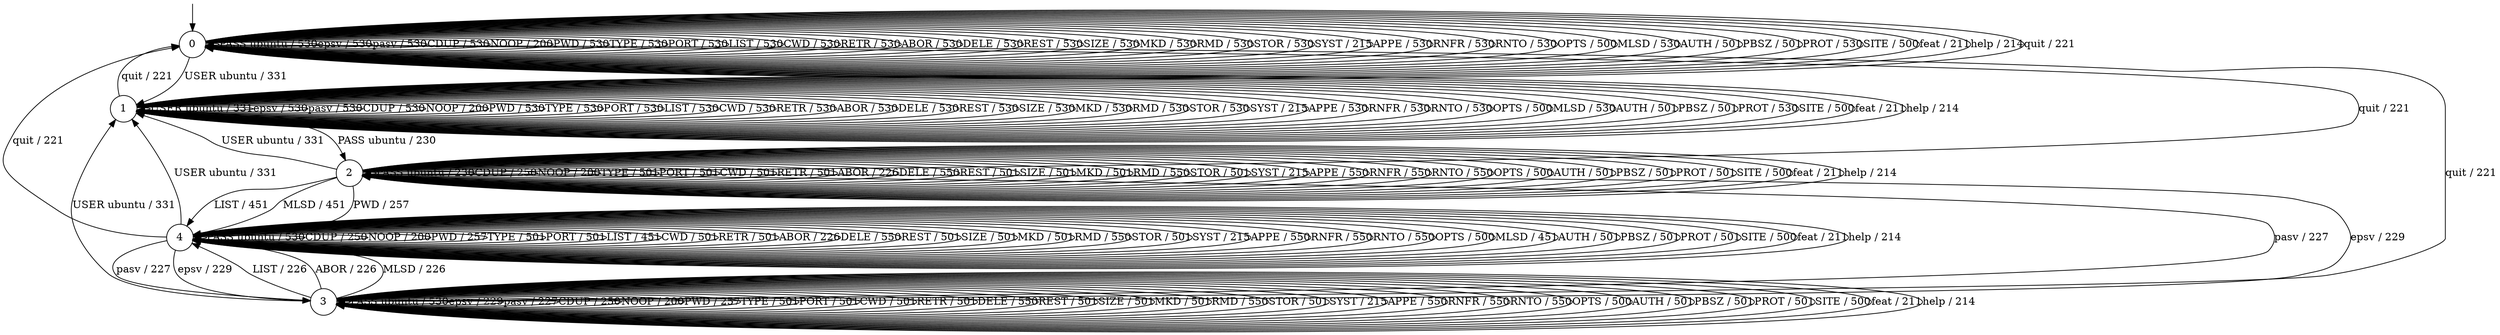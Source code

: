 digraph g {

	s0 [shape="circle" label="0"];
	s1 [shape="circle" label="1"];
	s2 [shape="circle" label="2"];
	s3 [shape="circle" label="3"];
	s4 [shape="circle" label="4"];
	s0 -> s1 [label="USER ubuntu / 331"];
	s0 -> s0 [label="PASS ubuntu / 530"];
	s0 -> s0 [label="epsv / 530"];
	s0 -> s0 [label="pasv / 530"];
	s0 -> s0 [label="CDUP / 530"];
	s0 -> s0 [label="NOOP / 200"];
	s0 -> s0 [label="PWD / 530"];
	s0 -> s0 [label="TYPE / 530"];
	s0 -> s0 [label="PORT / 530"];
	s0 -> s0 [label="LIST / 530"];
	s0 -> s0 [label="CWD / 530"];
	s0 -> s0 [label="RETR / 530"];
	s0 -> s0 [label="ABOR / 530"];
	s0 -> s0 [label="DELE / 530"];
	s0 -> s0 [label="REST / 530"];
	s0 -> s0 [label="SIZE / 530"];
	s0 -> s0 [label="MKD / 530"];
	s0 -> s0 [label="RMD / 530"];
	s0 -> s0 [label="STOR / 530"];
	s0 -> s0 [label="SYST / 215"];
	s0 -> s0 [label="APPE / 530"];
	s0 -> s0 [label="RNFR / 530"];
	s0 -> s0 [label="RNTO / 530"];
	s0 -> s0 [label="OPTS / 500"];
	s0 -> s0 [label="MLSD / 530"];
	s0 -> s0 [label="AUTH / 501"];
	s0 -> s0 [label="PBSZ / 501"];
	s0 -> s0 [label="PROT / 530"];
	s0 -> s0 [label="SITE / 500"];
	s0 -> s0 [label="feat / 211"];
	s0 -> s0 [label="help / 214"];
	s0 -> s0 [label="quit / 221"];
	s1 -> s1 [label="USER ubuntu / 331"];
	s1 -> s2 [label="PASS ubuntu / 230"];
	s1 -> s1 [label="epsv / 530"];
	s1 -> s1 [label="pasv / 530"];
	s1 -> s1 [label="CDUP / 530"];
	s1 -> s1 [label="NOOP / 200"];
	s1 -> s1 [label="PWD / 530"];
	s1 -> s1 [label="TYPE / 530"];
	s1 -> s1 [label="PORT / 530"];
	s1 -> s1 [label="LIST / 530"];
	s1 -> s1 [label="CWD / 530"];
	s1 -> s1 [label="RETR / 530"];
	s1 -> s1 [label="ABOR / 530"];
	s1 -> s1 [label="DELE / 530"];
	s1 -> s1 [label="REST / 530"];
	s1 -> s1 [label="SIZE / 530"];
	s1 -> s1 [label="MKD / 530"];
	s1 -> s1 [label="RMD / 530"];
	s1 -> s1 [label="STOR / 530"];
	s1 -> s1 [label="SYST / 215"];
	s1 -> s1 [label="APPE / 530"];
	s1 -> s1 [label="RNFR / 530"];
	s1 -> s1 [label="RNTO / 530"];
	s1 -> s1 [label="OPTS / 500"];
	s1 -> s1 [label="MLSD / 530"];
	s1 -> s1 [label="AUTH / 501"];
	s1 -> s1 [label="PBSZ / 501"];
	s1 -> s1 [label="PROT / 530"];
	s1 -> s1 [label="SITE / 500"];
	s1 -> s1 [label="feat / 211"];
	s1 -> s1 [label="help / 214"];
	s1 -> s0 [label="quit / 221"];
	s2 -> s1 [label="USER ubuntu / 331"];
	s2 -> s2 [label="PASS ubuntu / 230"];
	s2 -> s3 [label="epsv / 229"];
	s2 -> s3 [label="pasv / 227"];
	s2 -> s2 [label="CDUP / 250"];
	s2 -> s2 [label="NOOP / 200"];
	s2 -> s4 [label="PWD / 257"];
	s2 -> s2 [label="TYPE / 501"];
	s2 -> s2 [label="PORT / 501"];
	s2 -> s4 [label="LIST / 451"];
	s2 -> s2 [label="CWD / 501"];
	s2 -> s2 [label="RETR / 501"];
	s2 -> s2 [label="ABOR / 226"];
	s2 -> s2 [label="DELE / 550"];
	s2 -> s2 [label="REST / 501"];
	s2 -> s2 [label="SIZE / 501"];
	s2 -> s2 [label="MKD / 501"];
	s2 -> s2 [label="RMD / 550"];
	s2 -> s2 [label="STOR / 501"];
	s2 -> s2 [label="SYST / 215"];
	s2 -> s2 [label="APPE / 550"];
	s2 -> s2 [label="RNFR / 550"];
	s2 -> s2 [label="RNTO / 550"];
	s2 -> s2 [label="OPTS / 500"];
	s2 -> s4 [label="MLSD / 451"];
	s2 -> s2 [label="AUTH / 501"];
	s2 -> s2 [label="PBSZ / 501"];
	s2 -> s2 [label="PROT / 501"];
	s2 -> s2 [label="SITE / 500"];
	s2 -> s2 [label="feat / 211"];
	s2 -> s2 [label="help / 214"];
	s2 -> s0 [label="quit / 221"];
	s3 -> s1 [label="USER ubuntu / 331"];
	s3 -> s3 [label="PASS ubuntu / 530"];
	s3 -> s3 [label="epsv / 229"];
	s3 -> s3 [label="pasv / 227"];
	s3 -> s3 [label="CDUP / 250"];
	s3 -> s3 [label="NOOP / 200"];
	s3 -> s3 [label="PWD / 257"];
	s3 -> s3 [label="TYPE / 501"];
	s3 -> s3 [label="PORT / 501"];
	s3 -> s4 [label="LIST / 226"];
	s3 -> s3 [label="CWD / 501"];
	s3 -> s3 [label="RETR / 501"];
	s3 -> s4 [label="ABOR / 226"];
	s3 -> s3 [label="DELE / 550"];
	s3 -> s3 [label="REST / 501"];
	s3 -> s3 [label="SIZE / 501"];
	s3 -> s3 [label="MKD / 501"];
	s3 -> s3 [label="RMD / 550"];
	s3 -> s3 [label="STOR / 501"];
	s3 -> s3 [label="SYST / 215"];
	s3 -> s3 [label="APPE / 550"];
	s3 -> s3 [label="RNFR / 550"];
	s3 -> s3 [label="RNTO / 550"];
	s3 -> s3 [label="OPTS / 500"];
	s3 -> s4 [label="MLSD / 226"];
	s3 -> s3 [label="AUTH / 501"];
	s3 -> s3 [label="PBSZ / 501"];
	s3 -> s3 [label="PROT / 501"];
	s3 -> s3 [label="SITE / 500"];
	s3 -> s3 [label="feat / 211"];
	s3 -> s3 [label="help / 214"];
	s3 -> s0 [label="quit / 221"];
	s4 -> s1 [label="USER ubuntu / 331"];
	s4 -> s4 [label="PASS ubuntu / 530"];
	s4 -> s3 [label="epsv / 229"];
	s4 -> s3 [label="pasv / 227"];
	s4 -> s4 [label="CDUP / 250"];
	s4 -> s4 [label="NOOP / 200"];
	s4 -> s4 [label="PWD / 257"];
	s4 -> s4 [label="TYPE / 501"];
	s4 -> s4 [label="PORT / 501"];
	s4 -> s4 [label="LIST / 451"];
	s4 -> s4 [label="CWD / 501"];
	s4 -> s4 [label="RETR / 501"];
	s4 -> s4 [label="ABOR / 226"];
	s4 -> s4 [label="DELE / 550"];
	s4 -> s4 [label="REST / 501"];
	s4 -> s4 [label="SIZE / 501"];
	s4 -> s4 [label="MKD / 501"];
	s4 -> s4 [label="RMD / 550"];
	s4 -> s4 [label="STOR / 501"];
	s4 -> s4 [label="SYST / 215"];
	s4 -> s4 [label="APPE / 550"];
	s4 -> s4 [label="RNFR / 550"];
	s4 -> s4 [label="RNTO / 550"];
	s4 -> s4 [label="OPTS / 500"];
	s4 -> s4 [label="MLSD / 451"];
	s4 -> s4 [label="AUTH / 501"];
	s4 -> s4 [label="PBSZ / 501"];
	s4 -> s4 [label="PROT / 501"];
	s4 -> s4 [label="SITE / 500"];
	s4 -> s4 [label="feat / 211"];
	s4 -> s4 [label="help / 214"];
	s4 -> s0 [label="quit / 221"];

__start0 [label="" shape="none" width="0" height="0"];
__start0 -> s0;

}
